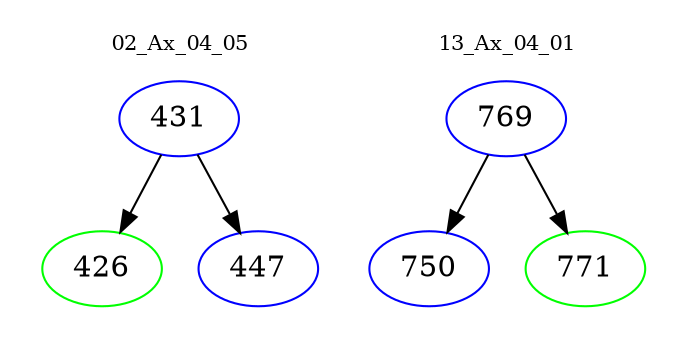 digraph{
subgraph cluster_0 {
color = white
label = "02_Ax_04_05";
fontsize=10;
T0_431 [label="431", color="blue"]
T0_431 -> T0_426 [color="black"]
T0_426 [label="426", color="green"]
T0_431 -> T0_447 [color="black"]
T0_447 [label="447", color="blue"]
}
subgraph cluster_1 {
color = white
label = "13_Ax_04_01";
fontsize=10;
T1_769 [label="769", color="blue"]
T1_769 -> T1_750 [color="black"]
T1_750 [label="750", color="blue"]
T1_769 -> T1_771 [color="black"]
T1_771 [label="771", color="green"]
}
}
